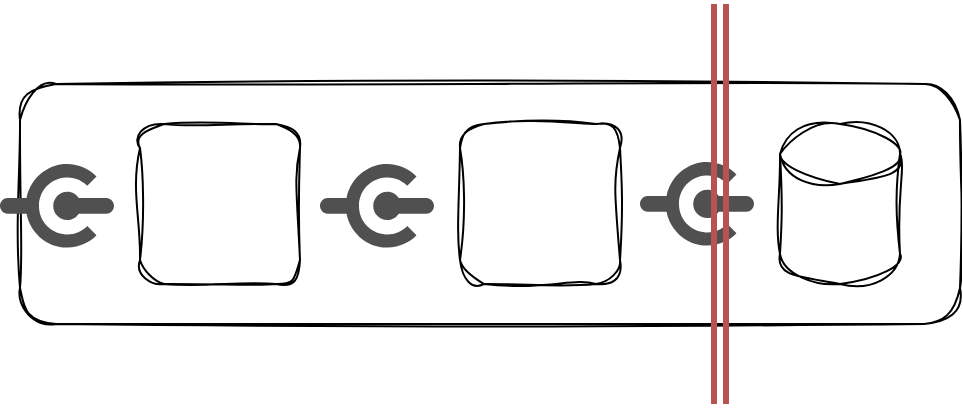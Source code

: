 <mxfile version="22.1.7" type="device">
  <diagram name="Page-1" id="rde0Z5El6e5nnXsRYsBi">
    <mxGraphModel dx="954" dy="647" grid="1" gridSize="10" guides="1" tooltips="1" connect="1" arrows="1" fold="1" page="1" pageScale="1" pageWidth="827" pageHeight="1169" math="0" shadow="0">
      <root>
        <mxCell id="0" />
        <mxCell id="1" parent="0" />
        <mxCell id="Sg50EY0ArCdLADUgZhGW-1" value="" style="rounded=1;whiteSpace=wrap;html=1;sketch=1;curveFitting=1;jiggle=2;" vertex="1" parent="1">
          <mxGeometry x="170" y="210" width="470" height="120" as="geometry" />
        </mxCell>
        <mxCell id="Sg50EY0ArCdLADUgZhGW-2" value="" style="sketch=0;pointerEvents=1;shadow=0;dashed=0;html=1;strokeColor=none;fillColor=#505050;labelPosition=center;verticalLabelPosition=bottom;verticalAlign=top;outlineConnect=0;align=center;shape=mxgraph.office.concepts.connector;" vertex="1" parent="1">
          <mxGeometry x="160" y="250" width="57" height="42" as="geometry" />
        </mxCell>
        <mxCell id="Sg50EY0ArCdLADUgZhGW-3" value="" style="rounded=1;whiteSpace=wrap;html=1;sketch=1;curveFitting=1;jiggle=2;" vertex="1" parent="1">
          <mxGeometry x="230" y="230" width="80" height="80" as="geometry" />
        </mxCell>
        <mxCell id="Sg50EY0ArCdLADUgZhGW-4" value="" style="rounded=1;whiteSpace=wrap;html=1;sketch=1;curveFitting=1;jiggle=2;" vertex="1" parent="1">
          <mxGeometry x="390" y="230" width="80" height="80" as="geometry" />
        </mxCell>
        <mxCell id="Sg50EY0ArCdLADUgZhGW-5" value="" style="shape=cylinder3;whiteSpace=wrap;html=1;boundedLbl=1;backgroundOutline=1;size=15;sketch=1;curveFitting=1;jiggle=2;" vertex="1" parent="1">
          <mxGeometry x="550" y="230" width="60" height="80" as="geometry" />
        </mxCell>
        <mxCell id="Sg50EY0ArCdLADUgZhGW-6" value="" style="sketch=0;pointerEvents=1;shadow=0;dashed=0;html=1;strokeColor=none;fillColor=#505050;labelPosition=center;verticalLabelPosition=bottom;verticalAlign=top;outlineConnect=0;align=center;shape=mxgraph.office.concepts.connector;" vertex="1" parent="1">
          <mxGeometry x="320" y="250" width="57" height="42" as="geometry" />
        </mxCell>
        <mxCell id="Sg50EY0ArCdLADUgZhGW-7" value="" style="sketch=0;pointerEvents=1;shadow=0;dashed=0;html=1;strokeColor=none;fillColor=#505050;labelPosition=center;verticalLabelPosition=bottom;verticalAlign=top;outlineConnect=0;align=center;shape=mxgraph.office.concepts.connector;" vertex="1" parent="1">
          <mxGeometry x="480" y="249" width="57" height="42" as="geometry" />
        </mxCell>
        <mxCell id="Sg50EY0ArCdLADUgZhGW-8" value="" style="shape=link;html=1;rounded=0;fillColor=#f8cecc;strokeColor=#b85450;strokeWidth=3;" edge="1" parent="1">
          <mxGeometry width="100" relative="1" as="geometry">
            <mxPoint x="520" y="370" as="sourcePoint" />
            <mxPoint x="520" y="170" as="targetPoint" />
          </mxGeometry>
        </mxCell>
      </root>
    </mxGraphModel>
  </diagram>
</mxfile>
